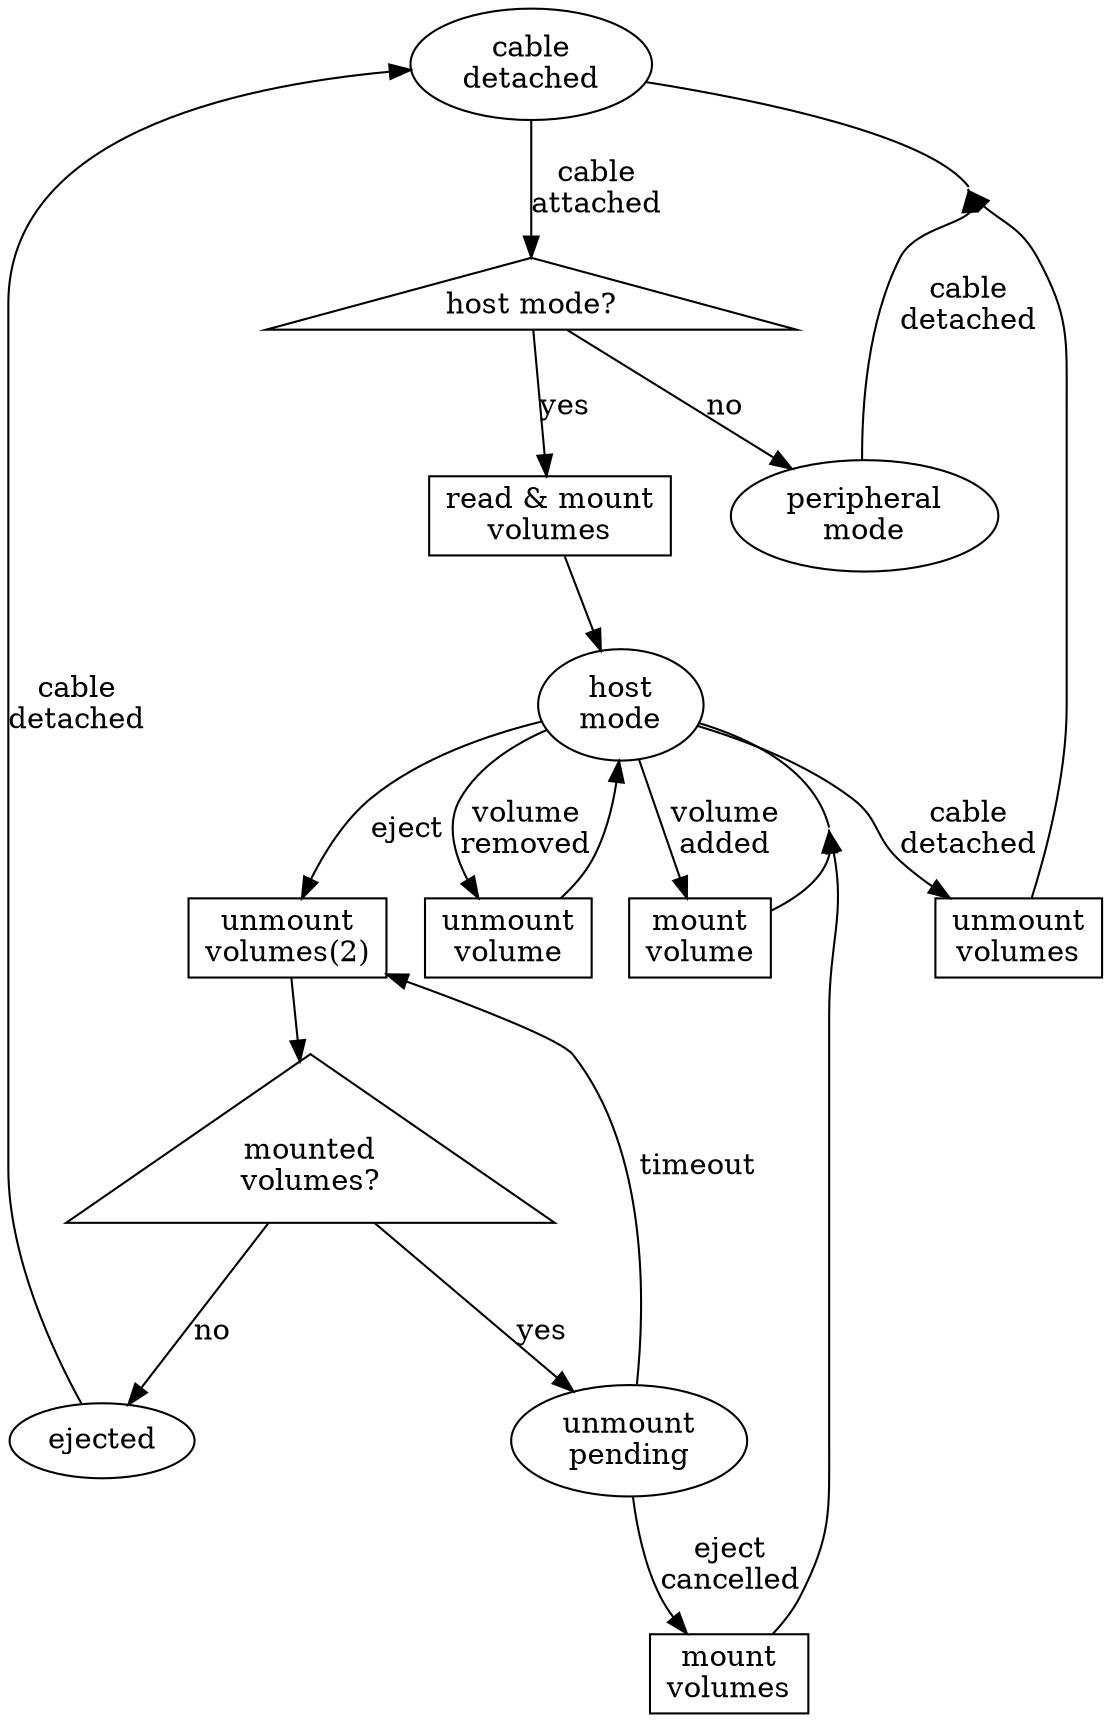 digraph packages {
concentrate=true;
size="20,20";
"cable\ndetached" -> "host mode?" [label="cable\nattached"];
"host mode?" -> "peripheral\nmode" [label="no"];
"host mode?" -> "read & mount\nvolumes" [label="yes"];
"read & mount\nvolumes" -> "host\nmode";
"host\nmode" -> "unmount\nvolumes" [label="cable\ndetached"];
"unmount\nvolumes" -> "cable\ndetached";
"peripheral\nmode" -> "cable\ndetached" [label="cable\ndetached"];
"host\nmode" -> "unmount\nvolume" [label="volume\nremoved"];
"unmount\nvolume" -> "host\nmode";
"host\nmode" -> "mount\nvolume" [label="volume\nadded"];
"mount\nvolume" -> "host\nmode";
"host\nmode" -> "unmount\nvolumes(2)" [label="eject"];
"unmount\nvolumes(2)" -> "mounted\nvolumes?";
"mounted\nvolumes?" -> "unmount\npending" [label="yes"];
"unmount\npending" -> "unmount\nvolumes(2)" [label="timeout"];
"unmount\npending" -> "mount\nvolumes" [label="eject\ncancelled"];
"mount\nvolumes" -> "host\nmode";
"mounted\nvolumes?" -> "ejected" [label="no"];
"ejected" -> "cable\ndetached" [label="cable\ndetached"];

"cable\ndetached" [shape=ellipse];
"host\nmode" [shape=ellipse];
"peripheral\nmode" [shape=ellipse];
"unmount\npending" [shape=ellipse];
"ejected" [shape=ellipse];

"host mode?" [shape=triangle];
"mounted\nvolumes?" [shape=triangle];

"read & mount\nvolumes" [shape=box];
"mount\nvolumes" [shape=box];
"unmount\nvolumes" [shape=box];
"unmount\nvolumes(2)" [shape=box];
"unmount\nvolume" [shape=box];
"mount\nvolume" [shape=box];
}
